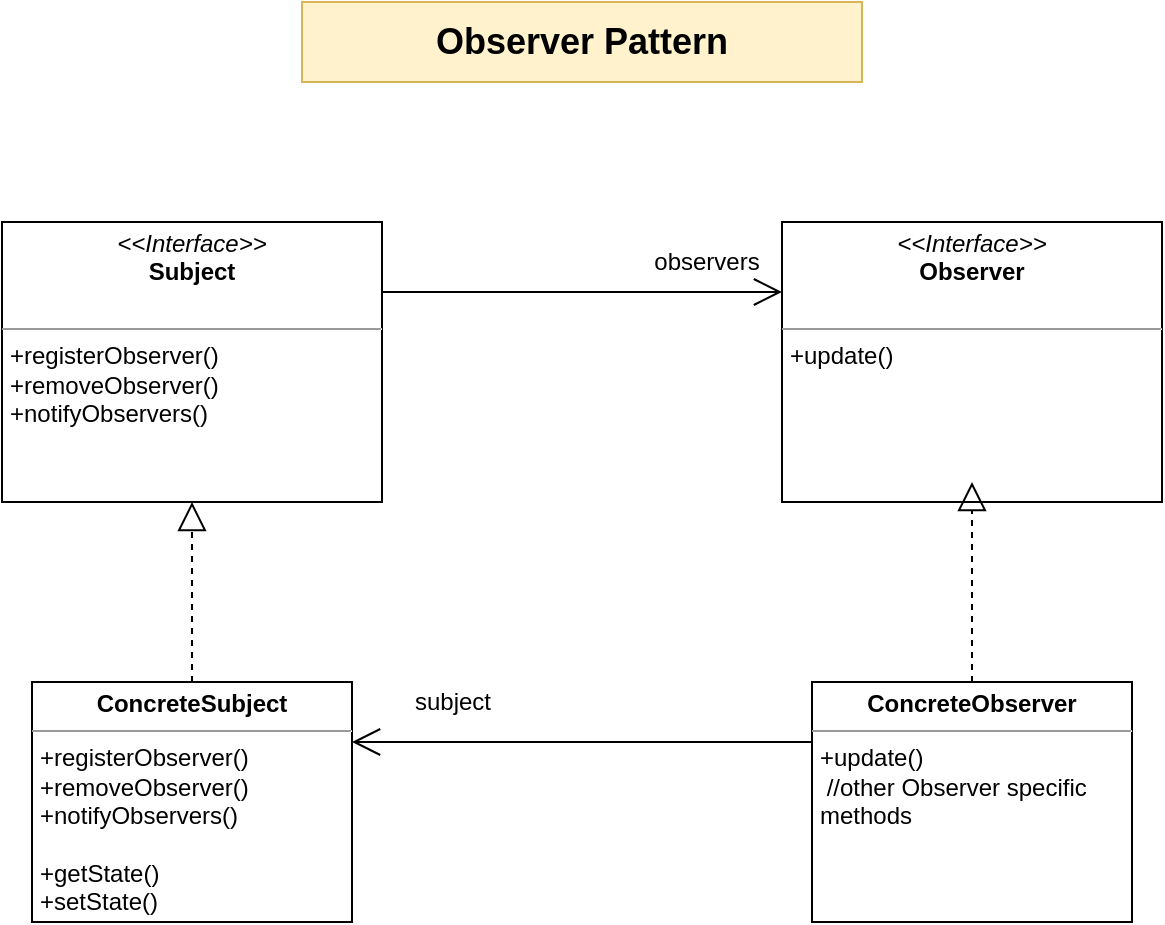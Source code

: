 <mxfile version="15.0.2" type="github">
  <diagram id="4HFH8DATLbDGBbuZG_Lh" name="Page-1">
    <mxGraphModel dx="1014" dy="904" grid="1" gridSize="10" guides="1" tooltips="1" connect="1" arrows="1" fold="1" page="1" pageScale="1" pageWidth="827" pageHeight="1169" math="0" shadow="0">
      <root>
        <mxCell id="0" />
        <mxCell id="1" parent="0" />
        <mxCell id="j5hepBlfIsyQmC8fJeZy-9" value="&lt;p style=&quot;margin: 0px ; margin-top: 4px ; text-align: center&quot;&gt;&lt;i&gt;&amp;lt;&amp;lt;Interface&amp;gt;&amp;gt;&lt;/i&gt;&lt;br&gt;&lt;b&gt;Subject&lt;/b&gt;&lt;/p&gt;&lt;p style=&quot;margin: 0px ; margin-left: 4px&quot;&gt;&lt;br&gt;&lt;/p&gt;&lt;hr size=&quot;1&quot;&gt;&lt;p style=&quot;margin: 0px ; margin-left: 4px&quot;&gt;+registerObserver()&lt;br&gt;&lt;/p&gt;&lt;p style=&quot;margin: 0px ; margin-left: 4px&quot;&gt;+removeObserver()&lt;/p&gt;&lt;p style=&quot;margin: 0px ; margin-left: 4px&quot;&gt;+notifyObservers()&lt;/p&gt;" style="verticalAlign=top;align=left;overflow=fill;fontSize=12;fontFamily=Helvetica;html=1;" vertex="1" parent="1">
          <mxGeometry x="130" y="160" width="190" height="140" as="geometry" />
        </mxCell>
        <mxCell id="j5hepBlfIsyQmC8fJeZy-10" value="Observer Pattern" style="text;html=1;strokeColor=#d6b656;fillColor=#fff2cc;align=center;verticalAlign=middle;whiteSpace=wrap;rounded=0;fontSize=18;fontStyle=1" vertex="1" parent="1">
          <mxGeometry x="280" y="50" width="280" height="40" as="geometry" />
        </mxCell>
        <mxCell id="j5hepBlfIsyQmC8fJeZy-11" value="&lt;p style=&quot;margin: 0px ; margin-top: 4px ; text-align: center&quot;&gt;&lt;i&gt;&amp;lt;&amp;lt;Interface&amp;gt;&amp;gt;&lt;/i&gt;&lt;br&gt;&lt;b&gt;Observer&lt;/b&gt;&lt;/p&gt;&lt;p style=&quot;margin: 0px ; margin-left: 4px&quot;&gt;&lt;br&gt;&lt;/p&gt;&lt;hr size=&quot;1&quot;&gt;&lt;p style=&quot;margin: 0px ; margin-left: 4px&quot;&gt;+update()&lt;/p&gt;" style="verticalAlign=top;align=left;overflow=fill;fontSize=12;fontFamily=Helvetica;html=1;" vertex="1" parent="1">
          <mxGeometry x="520" y="160" width="190" height="140" as="geometry" />
        </mxCell>
        <mxCell id="j5hepBlfIsyQmC8fJeZy-12" value="" style="endArrow=open;endFill=1;endSize=12;html=1;exitX=1;exitY=0.25;exitDx=0;exitDy=0;entryX=0;entryY=0.25;entryDx=0;entryDy=0;" edge="1" parent="1" source="j5hepBlfIsyQmC8fJeZy-9" target="j5hepBlfIsyQmC8fJeZy-11">
          <mxGeometry width="160" relative="1" as="geometry">
            <mxPoint x="330" y="260" as="sourcePoint" />
            <mxPoint x="490" y="260" as="targetPoint" />
          </mxGeometry>
        </mxCell>
        <mxCell id="j5hepBlfIsyQmC8fJeZy-13" value="observers" style="text;html=1;align=center;verticalAlign=middle;resizable=0;points=[];autosize=1;strokeColor=none;" vertex="1" parent="1">
          <mxGeometry x="447" y="170" width="70" height="20" as="geometry" />
        </mxCell>
        <mxCell id="j5hepBlfIsyQmC8fJeZy-16" value="" style="endArrow=block;dashed=1;endFill=0;endSize=12;html=1;entryX=0.5;entryY=1;entryDx=0;entryDy=0;exitX=0.5;exitY=0;exitDx=0;exitDy=0;" edge="1" parent="1" source="j5hepBlfIsyQmC8fJeZy-17" target="j5hepBlfIsyQmC8fJeZy-9">
          <mxGeometry width="160" relative="1" as="geometry">
            <mxPoint x="172.5" y="470" as="sourcePoint" />
            <mxPoint x="320" y="380" as="targetPoint" />
          </mxGeometry>
        </mxCell>
        <mxCell id="j5hepBlfIsyQmC8fJeZy-17" value="&lt;p style=&quot;margin: 0px ; margin-top: 4px ; text-align: center&quot;&gt;&lt;b&gt;ConcreteSubject&lt;/b&gt;&lt;/p&gt;&lt;hr size=&quot;1&quot;&gt;&lt;p style=&quot;margin: 0px ; margin-left: 4px&quot;&gt;&lt;/p&gt;&lt;p style=&quot;margin: 0px ; margin-left: 4px&quot;&gt;+registerObserver()&lt;/p&gt;&lt;p style=&quot;margin: 0px ; margin-left: 4px&quot;&gt;+removeObserver()&lt;/p&gt;&lt;p style=&quot;margin: 0px ; margin-left: 4px&quot;&gt;+notifyObservers()&lt;/p&gt;&lt;p style=&quot;margin: 0px ; margin-left: 4px&quot;&gt;&lt;br&gt;&lt;/p&gt;&lt;p style=&quot;margin: 0px ; margin-left: 4px&quot;&gt;+getState()&lt;/p&gt;&lt;p style=&quot;margin: 0px ; margin-left: 4px&quot;&gt;+setState()&lt;/p&gt;" style="verticalAlign=top;align=left;overflow=fill;fontSize=12;fontFamily=Helvetica;html=1;" vertex="1" parent="1">
          <mxGeometry x="145" y="390" width="160" height="120" as="geometry" />
        </mxCell>
        <mxCell id="j5hepBlfIsyQmC8fJeZy-18" value="" style="endArrow=block;dashed=1;endFill=0;endSize=12;html=1;exitX=0.5;exitY=0;exitDx=0;exitDy=0;" edge="1" parent="1" source="j5hepBlfIsyQmC8fJeZy-19">
          <mxGeometry width="160" relative="1" as="geometry">
            <mxPoint x="562.5" y="470" as="sourcePoint" />
            <mxPoint x="615" y="290" as="targetPoint" />
          </mxGeometry>
        </mxCell>
        <mxCell id="j5hepBlfIsyQmC8fJeZy-19" value="&lt;p style=&quot;margin: 0px ; margin-top: 4px ; text-align: center&quot;&gt;&lt;b&gt;ConcreteObserver&lt;/b&gt;&lt;/p&gt;&lt;hr size=&quot;1&quot;&gt;&lt;p style=&quot;margin: 0px ; margin-left: 4px&quot;&gt;&lt;/p&gt;&lt;p style=&quot;margin: 0px ; margin-left: 4px&quot;&gt;+update()&lt;/p&gt;&lt;p style=&quot;margin: 0px ; margin-left: 4px&quot;&gt;&amp;nbsp;//other Observer specific&amp;nbsp;&lt;/p&gt;&lt;p style=&quot;margin: 0px ; margin-left: 4px&quot;&gt;methods&lt;/p&gt;" style="verticalAlign=top;align=left;overflow=fill;fontSize=12;fontFamily=Helvetica;html=1;" vertex="1" parent="1">
          <mxGeometry x="535" y="390" width="160" height="120" as="geometry" />
        </mxCell>
        <mxCell id="j5hepBlfIsyQmC8fJeZy-20" value="" style="endArrow=open;endFill=1;endSize=12;html=1;exitX=0;exitY=0.25;exitDx=0;exitDy=0;entryX=1;entryY=0.25;entryDx=0;entryDy=0;" edge="1" parent="1" source="j5hepBlfIsyQmC8fJeZy-19" target="j5hepBlfIsyQmC8fJeZy-17">
          <mxGeometry width="160" relative="1" as="geometry">
            <mxPoint x="330" y="205" as="sourcePoint" />
            <mxPoint x="530" y="205" as="targetPoint" />
          </mxGeometry>
        </mxCell>
        <mxCell id="j5hepBlfIsyQmC8fJeZy-21" value="subject" style="text;html=1;align=center;verticalAlign=middle;resizable=0;points=[];autosize=1;strokeColor=none;" vertex="1" parent="1">
          <mxGeometry x="330" y="390" width="50" height="20" as="geometry" />
        </mxCell>
      </root>
    </mxGraphModel>
  </diagram>
</mxfile>
